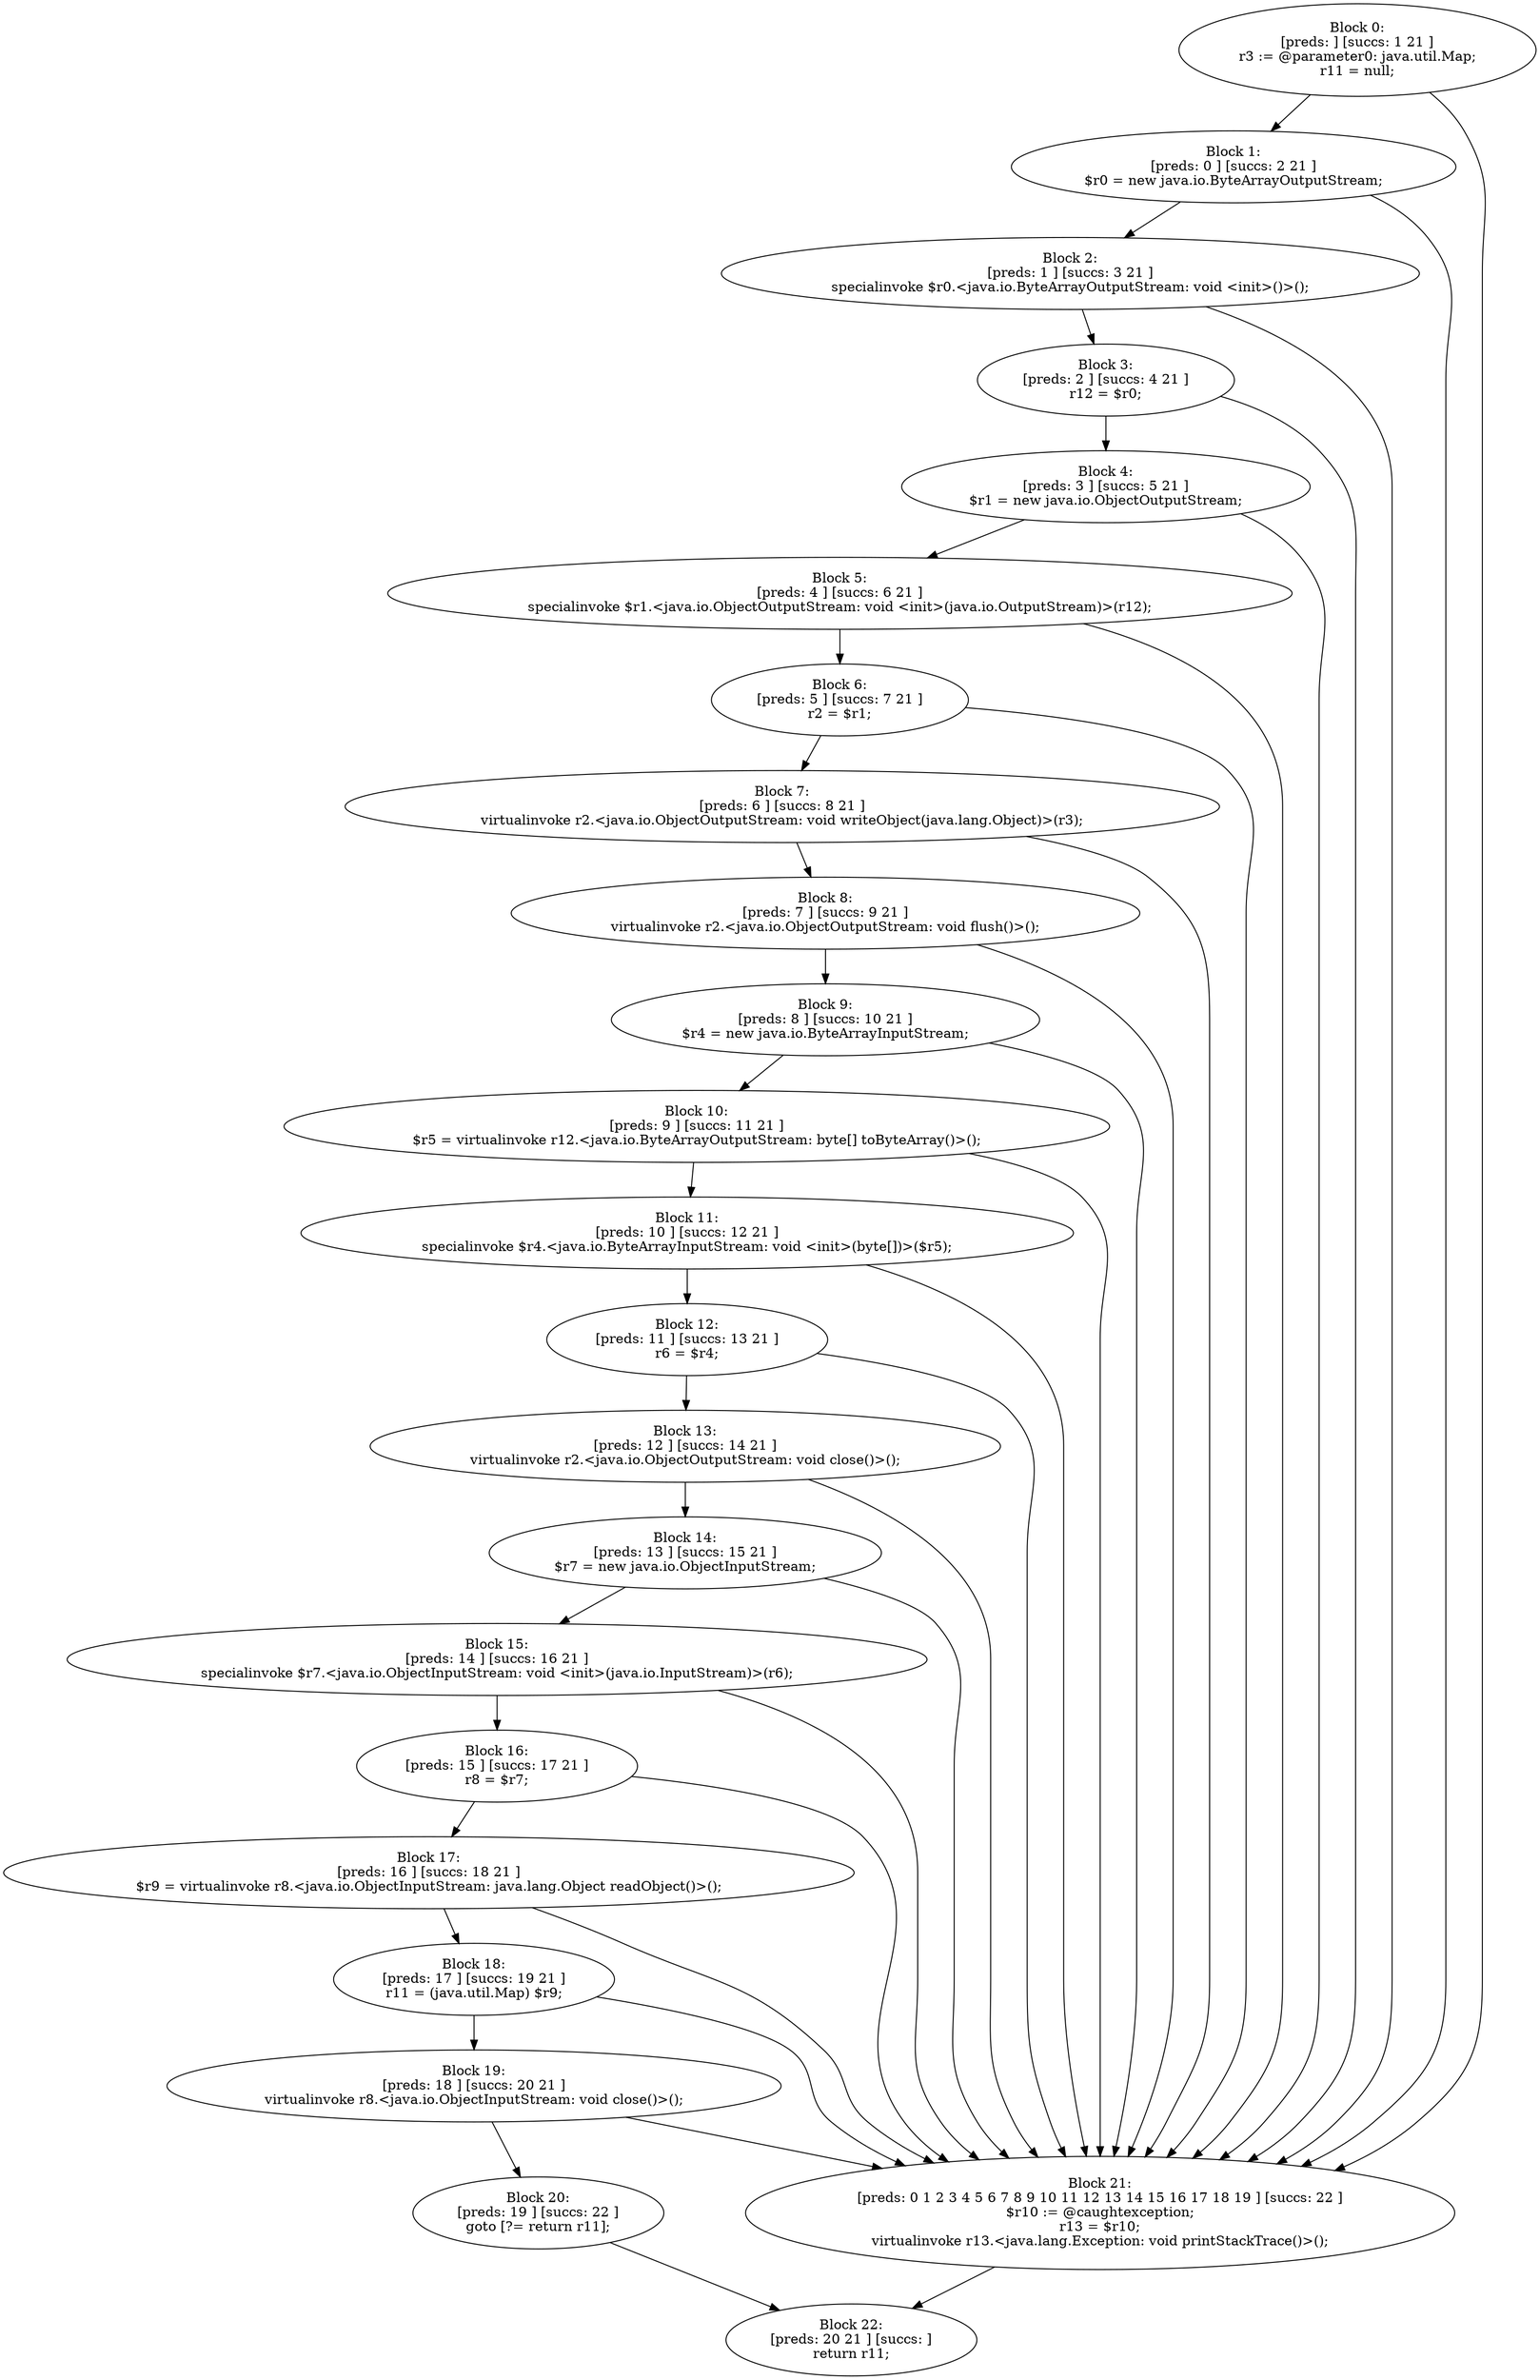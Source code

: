 digraph "unitGraph" {
    "Block 0:
[preds: ] [succs: 1 21 ]
r3 := @parameter0: java.util.Map;
r11 = null;
"
    "Block 1:
[preds: 0 ] [succs: 2 21 ]
$r0 = new java.io.ByteArrayOutputStream;
"
    "Block 2:
[preds: 1 ] [succs: 3 21 ]
specialinvoke $r0.<java.io.ByteArrayOutputStream: void <init>()>();
"
    "Block 3:
[preds: 2 ] [succs: 4 21 ]
r12 = $r0;
"
    "Block 4:
[preds: 3 ] [succs: 5 21 ]
$r1 = new java.io.ObjectOutputStream;
"
    "Block 5:
[preds: 4 ] [succs: 6 21 ]
specialinvoke $r1.<java.io.ObjectOutputStream: void <init>(java.io.OutputStream)>(r12);
"
    "Block 6:
[preds: 5 ] [succs: 7 21 ]
r2 = $r1;
"
    "Block 7:
[preds: 6 ] [succs: 8 21 ]
virtualinvoke r2.<java.io.ObjectOutputStream: void writeObject(java.lang.Object)>(r3);
"
    "Block 8:
[preds: 7 ] [succs: 9 21 ]
virtualinvoke r2.<java.io.ObjectOutputStream: void flush()>();
"
    "Block 9:
[preds: 8 ] [succs: 10 21 ]
$r4 = new java.io.ByteArrayInputStream;
"
    "Block 10:
[preds: 9 ] [succs: 11 21 ]
$r5 = virtualinvoke r12.<java.io.ByteArrayOutputStream: byte[] toByteArray()>();
"
    "Block 11:
[preds: 10 ] [succs: 12 21 ]
specialinvoke $r4.<java.io.ByteArrayInputStream: void <init>(byte[])>($r5);
"
    "Block 12:
[preds: 11 ] [succs: 13 21 ]
r6 = $r4;
"
    "Block 13:
[preds: 12 ] [succs: 14 21 ]
virtualinvoke r2.<java.io.ObjectOutputStream: void close()>();
"
    "Block 14:
[preds: 13 ] [succs: 15 21 ]
$r7 = new java.io.ObjectInputStream;
"
    "Block 15:
[preds: 14 ] [succs: 16 21 ]
specialinvoke $r7.<java.io.ObjectInputStream: void <init>(java.io.InputStream)>(r6);
"
    "Block 16:
[preds: 15 ] [succs: 17 21 ]
r8 = $r7;
"
    "Block 17:
[preds: 16 ] [succs: 18 21 ]
$r9 = virtualinvoke r8.<java.io.ObjectInputStream: java.lang.Object readObject()>();
"
    "Block 18:
[preds: 17 ] [succs: 19 21 ]
r11 = (java.util.Map) $r9;
"
    "Block 19:
[preds: 18 ] [succs: 20 21 ]
virtualinvoke r8.<java.io.ObjectInputStream: void close()>();
"
    "Block 20:
[preds: 19 ] [succs: 22 ]
goto [?= return r11];
"
    "Block 21:
[preds: 0 1 2 3 4 5 6 7 8 9 10 11 12 13 14 15 16 17 18 19 ] [succs: 22 ]
$r10 := @caughtexception;
r13 = $r10;
virtualinvoke r13.<java.lang.Exception: void printStackTrace()>();
"
    "Block 22:
[preds: 20 21 ] [succs: ]
return r11;
"
    "Block 0:
[preds: ] [succs: 1 21 ]
r3 := @parameter0: java.util.Map;
r11 = null;
"->"Block 1:
[preds: 0 ] [succs: 2 21 ]
$r0 = new java.io.ByteArrayOutputStream;
";
    "Block 0:
[preds: ] [succs: 1 21 ]
r3 := @parameter0: java.util.Map;
r11 = null;
"->"Block 21:
[preds: 0 1 2 3 4 5 6 7 8 9 10 11 12 13 14 15 16 17 18 19 ] [succs: 22 ]
$r10 := @caughtexception;
r13 = $r10;
virtualinvoke r13.<java.lang.Exception: void printStackTrace()>();
";
    "Block 1:
[preds: 0 ] [succs: 2 21 ]
$r0 = new java.io.ByteArrayOutputStream;
"->"Block 2:
[preds: 1 ] [succs: 3 21 ]
specialinvoke $r0.<java.io.ByteArrayOutputStream: void <init>()>();
";
    "Block 1:
[preds: 0 ] [succs: 2 21 ]
$r0 = new java.io.ByteArrayOutputStream;
"->"Block 21:
[preds: 0 1 2 3 4 5 6 7 8 9 10 11 12 13 14 15 16 17 18 19 ] [succs: 22 ]
$r10 := @caughtexception;
r13 = $r10;
virtualinvoke r13.<java.lang.Exception: void printStackTrace()>();
";
    "Block 2:
[preds: 1 ] [succs: 3 21 ]
specialinvoke $r0.<java.io.ByteArrayOutputStream: void <init>()>();
"->"Block 3:
[preds: 2 ] [succs: 4 21 ]
r12 = $r0;
";
    "Block 2:
[preds: 1 ] [succs: 3 21 ]
specialinvoke $r0.<java.io.ByteArrayOutputStream: void <init>()>();
"->"Block 21:
[preds: 0 1 2 3 4 5 6 7 8 9 10 11 12 13 14 15 16 17 18 19 ] [succs: 22 ]
$r10 := @caughtexception;
r13 = $r10;
virtualinvoke r13.<java.lang.Exception: void printStackTrace()>();
";
    "Block 3:
[preds: 2 ] [succs: 4 21 ]
r12 = $r0;
"->"Block 4:
[preds: 3 ] [succs: 5 21 ]
$r1 = new java.io.ObjectOutputStream;
";
    "Block 3:
[preds: 2 ] [succs: 4 21 ]
r12 = $r0;
"->"Block 21:
[preds: 0 1 2 3 4 5 6 7 8 9 10 11 12 13 14 15 16 17 18 19 ] [succs: 22 ]
$r10 := @caughtexception;
r13 = $r10;
virtualinvoke r13.<java.lang.Exception: void printStackTrace()>();
";
    "Block 4:
[preds: 3 ] [succs: 5 21 ]
$r1 = new java.io.ObjectOutputStream;
"->"Block 5:
[preds: 4 ] [succs: 6 21 ]
specialinvoke $r1.<java.io.ObjectOutputStream: void <init>(java.io.OutputStream)>(r12);
";
    "Block 4:
[preds: 3 ] [succs: 5 21 ]
$r1 = new java.io.ObjectOutputStream;
"->"Block 21:
[preds: 0 1 2 3 4 5 6 7 8 9 10 11 12 13 14 15 16 17 18 19 ] [succs: 22 ]
$r10 := @caughtexception;
r13 = $r10;
virtualinvoke r13.<java.lang.Exception: void printStackTrace()>();
";
    "Block 5:
[preds: 4 ] [succs: 6 21 ]
specialinvoke $r1.<java.io.ObjectOutputStream: void <init>(java.io.OutputStream)>(r12);
"->"Block 6:
[preds: 5 ] [succs: 7 21 ]
r2 = $r1;
";
    "Block 5:
[preds: 4 ] [succs: 6 21 ]
specialinvoke $r1.<java.io.ObjectOutputStream: void <init>(java.io.OutputStream)>(r12);
"->"Block 21:
[preds: 0 1 2 3 4 5 6 7 8 9 10 11 12 13 14 15 16 17 18 19 ] [succs: 22 ]
$r10 := @caughtexception;
r13 = $r10;
virtualinvoke r13.<java.lang.Exception: void printStackTrace()>();
";
    "Block 6:
[preds: 5 ] [succs: 7 21 ]
r2 = $r1;
"->"Block 7:
[preds: 6 ] [succs: 8 21 ]
virtualinvoke r2.<java.io.ObjectOutputStream: void writeObject(java.lang.Object)>(r3);
";
    "Block 6:
[preds: 5 ] [succs: 7 21 ]
r2 = $r1;
"->"Block 21:
[preds: 0 1 2 3 4 5 6 7 8 9 10 11 12 13 14 15 16 17 18 19 ] [succs: 22 ]
$r10 := @caughtexception;
r13 = $r10;
virtualinvoke r13.<java.lang.Exception: void printStackTrace()>();
";
    "Block 7:
[preds: 6 ] [succs: 8 21 ]
virtualinvoke r2.<java.io.ObjectOutputStream: void writeObject(java.lang.Object)>(r3);
"->"Block 8:
[preds: 7 ] [succs: 9 21 ]
virtualinvoke r2.<java.io.ObjectOutputStream: void flush()>();
";
    "Block 7:
[preds: 6 ] [succs: 8 21 ]
virtualinvoke r2.<java.io.ObjectOutputStream: void writeObject(java.lang.Object)>(r3);
"->"Block 21:
[preds: 0 1 2 3 4 5 6 7 8 9 10 11 12 13 14 15 16 17 18 19 ] [succs: 22 ]
$r10 := @caughtexception;
r13 = $r10;
virtualinvoke r13.<java.lang.Exception: void printStackTrace()>();
";
    "Block 8:
[preds: 7 ] [succs: 9 21 ]
virtualinvoke r2.<java.io.ObjectOutputStream: void flush()>();
"->"Block 9:
[preds: 8 ] [succs: 10 21 ]
$r4 = new java.io.ByteArrayInputStream;
";
    "Block 8:
[preds: 7 ] [succs: 9 21 ]
virtualinvoke r2.<java.io.ObjectOutputStream: void flush()>();
"->"Block 21:
[preds: 0 1 2 3 4 5 6 7 8 9 10 11 12 13 14 15 16 17 18 19 ] [succs: 22 ]
$r10 := @caughtexception;
r13 = $r10;
virtualinvoke r13.<java.lang.Exception: void printStackTrace()>();
";
    "Block 9:
[preds: 8 ] [succs: 10 21 ]
$r4 = new java.io.ByteArrayInputStream;
"->"Block 10:
[preds: 9 ] [succs: 11 21 ]
$r5 = virtualinvoke r12.<java.io.ByteArrayOutputStream: byte[] toByteArray()>();
";
    "Block 9:
[preds: 8 ] [succs: 10 21 ]
$r4 = new java.io.ByteArrayInputStream;
"->"Block 21:
[preds: 0 1 2 3 4 5 6 7 8 9 10 11 12 13 14 15 16 17 18 19 ] [succs: 22 ]
$r10 := @caughtexception;
r13 = $r10;
virtualinvoke r13.<java.lang.Exception: void printStackTrace()>();
";
    "Block 10:
[preds: 9 ] [succs: 11 21 ]
$r5 = virtualinvoke r12.<java.io.ByteArrayOutputStream: byte[] toByteArray()>();
"->"Block 11:
[preds: 10 ] [succs: 12 21 ]
specialinvoke $r4.<java.io.ByteArrayInputStream: void <init>(byte[])>($r5);
";
    "Block 10:
[preds: 9 ] [succs: 11 21 ]
$r5 = virtualinvoke r12.<java.io.ByteArrayOutputStream: byte[] toByteArray()>();
"->"Block 21:
[preds: 0 1 2 3 4 5 6 7 8 9 10 11 12 13 14 15 16 17 18 19 ] [succs: 22 ]
$r10 := @caughtexception;
r13 = $r10;
virtualinvoke r13.<java.lang.Exception: void printStackTrace()>();
";
    "Block 11:
[preds: 10 ] [succs: 12 21 ]
specialinvoke $r4.<java.io.ByteArrayInputStream: void <init>(byte[])>($r5);
"->"Block 12:
[preds: 11 ] [succs: 13 21 ]
r6 = $r4;
";
    "Block 11:
[preds: 10 ] [succs: 12 21 ]
specialinvoke $r4.<java.io.ByteArrayInputStream: void <init>(byte[])>($r5);
"->"Block 21:
[preds: 0 1 2 3 4 5 6 7 8 9 10 11 12 13 14 15 16 17 18 19 ] [succs: 22 ]
$r10 := @caughtexception;
r13 = $r10;
virtualinvoke r13.<java.lang.Exception: void printStackTrace()>();
";
    "Block 12:
[preds: 11 ] [succs: 13 21 ]
r6 = $r4;
"->"Block 13:
[preds: 12 ] [succs: 14 21 ]
virtualinvoke r2.<java.io.ObjectOutputStream: void close()>();
";
    "Block 12:
[preds: 11 ] [succs: 13 21 ]
r6 = $r4;
"->"Block 21:
[preds: 0 1 2 3 4 5 6 7 8 9 10 11 12 13 14 15 16 17 18 19 ] [succs: 22 ]
$r10 := @caughtexception;
r13 = $r10;
virtualinvoke r13.<java.lang.Exception: void printStackTrace()>();
";
    "Block 13:
[preds: 12 ] [succs: 14 21 ]
virtualinvoke r2.<java.io.ObjectOutputStream: void close()>();
"->"Block 14:
[preds: 13 ] [succs: 15 21 ]
$r7 = new java.io.ObjectInputStream;
";
    "Block 13:
[preds: 12 ] [succs: 14 21 ]
virtualinvoke r2.<java.io.ObjectOutputStream: void close()>();
"->"Block 21:
[preds: 0 1 2 3 4 5 6 7 8 9 10 11 12 13 14 15 16 17 18 19 ] [succs: 22 ]
$r10 := @caughtexception;
r13 = $r10;
virtualinvoke r13.<java.lang.Exception: void printStackTrace()>();
";
    "Block 14:
[preds: 13 ] [succs: 15 21 ]
$r7 = new java.io.ObjectInputStream;
"->"Block 15:
[preds: 14 ] [succs: 16 21 ]
specialinvoke $r7.<java.io.ObjectInputStream: void <init>(java.io.InputStream)>(r6);
";
    "Block 14:
[preds: 13 ] [succs: 15 21 ]
$r7 = new java.io.ObjectInputStream;
"->"Block 21:
[preds: 0 1 2 3 4 5 6 7 8 9 10 11 12 13 14 15 16 17 18 19 ] [succs: 22 ]
$r10 := @caughtexception;
r13 = $r10;
virtualinvoke r13.<java.lang.Exception: void printStackTrace()>();
";
    "Block 15:
[preds: 14 ] [succs: 16 21 ]
specialinvoke $r7.<java.io.ObjectInputStream: void <init>(java.io.InputStream)>(r6);
"->"Block 16:
[preds: 15 ] [succs: 17 21 ]
r8 = $r7;
";
    "Block 15:
[preds: 14 ] [succs: 16 21 ]
specialinvoke $r7.<java.io.ObjectInputStream: void <init>(java.io.InputStream)>(r6);
"->"Block 21:
[preds: 0 1 2 3 4 5 6 7 8 9 10 11 12 13 14 15 16 17 18 19 ] [succs: 22 ]
$r10 := @caughtexception;
r13 = $r10;
virtualinvoke r13.<java.lang.Exception: void printStackTrace()>();
";
    "Block 16:
[preds: 15 ] [succs: 17 21 ]
r8 = $r7;
"->"Block 17:
[preds: 16 ] [succs: 18 21 ]
$r9 = virtualinvoke r8.<java.io.ObjectInputStream: java.lang.Object readObject()>();
";
    "Block 16:
[preds: 15 ] [succs: 17 21 ]
r8 = $r7;
"->"Block 21:
[preds: 0 1 2 3 4 5 6 7 8 9 10 11 12 13 14 15 16 17 18 19 ] [succs: 22 ]
$r10 := @caughtexception;
r13 = $r10;
virtualinvoke r13.<java.lang.Exception: void printStackTrace()>();
";
    "Block 17:
[preds: 16 ] [succs: 18 21 ]
$r9 = virtualinvoke r8.<java.io.ObjectInputStream: java.lang.Object readObject()>();
"->"Block 18:
[preds: 17 ] [succs: 19 21 ]
r11 = (java.util.Map) $r9;
";
    "Block 17:
[preds: 16 ] [succs: 18 21 ]
$r9 = virtualinvoke r8.<java.io.ObjectInputStream: java.lang.Object readObject()>();
"->"Block 21:
[preds: 0 1 2 3 4 5 6 7 8 9 10 11 12 13 14 15 16 17 18 19 ] [succs: 22 ]
$r10 := @caughtexception;
r13 = $r10;
virtualinvoke r13.<java.lang.Exception: void printStackTrace()>();
";
    "Block 18:
[preds: 17 ] [succs: 19 21 ]
r11 = (java.util.Map) $r9;
"->"Block 19:
[preds: 18 ] [succs: 20 21 ]
virtualinvoke r8.<java.io.ObjectInputStream: void close()>();
";
    "Block 18:
[preds: 17 ] [succs: 19 21 ]
r11 = (java.util.Map) $r9;
"->"Block 21:
[preds: 0 1 2 3 4 5 6 7 8 9 10 11 12 13 14 15 16 17 18 19 ] [succs: 22 ]
$r10 := @caughtexception;
r13 = $r10;
virtualinvoke r13.<java.lang.Exception: void printStackTrace()>();
";
    "Block 19:
[preds: 18 ] [succs: 20 21 ]
virtualinvoke r8.<java.io.ObjectInputStream: void close()>();
"->"Block 20:
[preds: 19 ] [succs: 22 ]
goto [?= return r11];
";
    "Block 19:
[preds: 18 ] [succs: 20 21 ]
virtualinvoke r8.<java.io.ObjectInputStream: void close()>();
"->"Block 21:
[preds: 0 1 2 3 4 5 6 7 8 9 10 11 12 13 14 15 16 17 18 19 ] [succs: 22 ]
$r10 := @caughtexception;
r13 = $r10;
virtualinvoke r13.<java.lang.Exception: void printStackTrace()>();
";
    "Block 20:
[preds: 19 ] [succs: 22 ]
goto [?= return r11];
"->"Block 22:
[preds: 20 21 ] [succs: ]
return r11;
";
    "Block 21:
[preds: 0 1 2 3 4 5 6 7 8 9 10 11 12 13 14 15 16 17 18 19 ] [succs: 22 ]
$r10 := @caughtexception;
r13 = $r10;
virtualinvoke r13.<java.lang.Exception: void printStackTrace()>();
"->"Block 22:
[preds: 20 21 ] [succs: ]
return r11;
";
}
